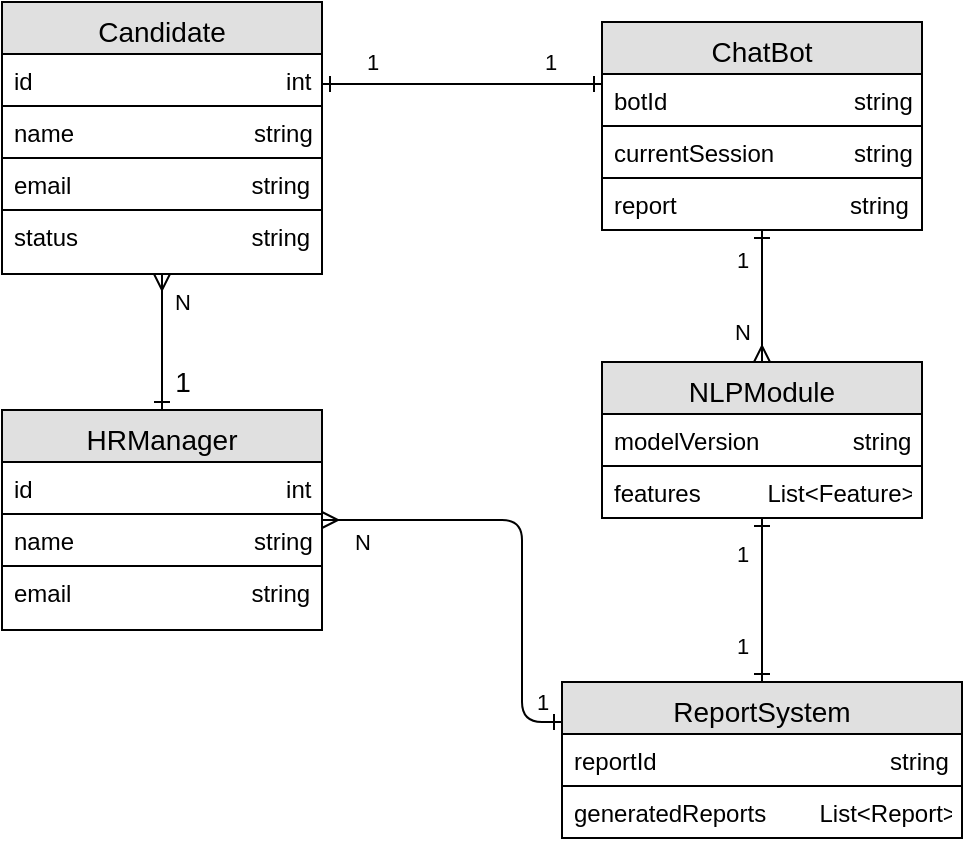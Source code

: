 <mxfile version="25.0.3">
  <diagram name="Page-1" id="e56a1550-8fbb-45ad-956c-1786394a9013">
    <mxGraphModel dx="875" dy="442" grid="1" gridSize="10" guides="1" tooltips="1" connect="1" arrows="1" fold="1" page="1" pageScale="1" pageWidth="1100" pageHeight="850" background="#ffffff" math="0" shadow="0">
      <root>
        <mxCell id="0" />
        <mxCell id="1" parent="0" />
        <mxCell id="2e49270ec7c68f3f-57" value="" style="edgeStyle=orthogonalEdgeStyle;html=1;endArrow=ERone;startArrow=ERone;labelBackgroundColor=none;fontFamily=Verdana;fontSize=14;entryX=1;entryY=0.5;endFill=0;startFill=0;" parent="1" source="qAVVzKeITqAw4RH4U6Hm-8" edge="1">
          <mxGeometry width="100" height="100" relative="1" as="geometry">
            <mxPoint x="660" y="219.958" as="sourcePoint" />
            <mxPoint x="450" y="181" as="targetPoint" />
            <Array as="points">
              <mxPoint x="610" y="181" />
              <mxPoint x="610" y="181" />
            </Array>
          </mxGeometry>
        </mxCell>
        <mxCell id="qAVVzKeITqAw4RH4U6Hm-27" value="1" style="edgeLabel;html=1;align=center;verticalAlign=middle;resizable=0;points=[];" parent="2e49270ec7c68f3f-57" vertex="1" connectable="0">
          <mxGeometry x="0.014" y="-3" relative="1" as="geometry">
            <mxPoint x="-44" y="-8" as="offset" />
          </mxGeometry>
        </mxCell>
        <mxCell id="qAVVzKeITqAw4RH4U6Hm-28" value="1" style="edgeLabel;html=1;align=center;verticalAlign=middle;resizable=0;points=[];" parent="2e49270ec7c68f3f-57" vertex="1" connectable="0">
          <mxGeometry x="0.058" y="1" relative="1" as="geometry">
            <mxPoint x="48" y="-12" as="offset" />
          </mxGeometry>
        </mxCell>
        <mxCell id="2e49270ec7c68f3f-91" value="" style="edgeStyle=orthogonalEdgeStyle;html=1;endArrow=ERmany;endFill=0;labelBackgroundColor=none;fontFamily=Verdana;fontSize=14;startArrow=ERone;startFill=0;" parent="1" source="qAVVzKeITqAw4RH4U6Hm-12" target="qAVVzKeITqAw4RH4U6Hm-1" edge="1">
          <mxGeometry width="100" height="100" relative="1" as="geometry">
            <mxPoint x="370" y="290" as="sourcePoint" />
            <mxPoint x="290" y="181" as="targetPoint" />
            <Array as="points" />
          </mxGeometry>
        </mxCell>
        <mxCell id="qAVVzKeITqAw4RH4U6Hm-24" value="&lt;font style=&quot;font-size: 14px;&quot;&gt;1&lt;/font&gt;" style="edgeLabel;html=1;align=center;verticalAlign=middle;resizable=0;points=[];" parent="2e49270ec7c68f3f-91" vertex="1" connectable="0">
          <mxGeometry x="-0.123" y="-4" relative="1" as="geometry">
            <mxPoint x="6" y="16" as="offset" />
          </mxGeometry>
        </mxCell>
        <mxCell id="qAVVzKeITqAw4RH4U6Hm-26" value="N" style="edgeLabel;html=1;align=center;verticalAlign=middle;resizable=0;points=[];" parent="2e49270ec7c68f3f-91" vertex="1" connectable="0">
          <mxGeometry x="0.367" relative="1" as="geometry">
            <mxPoint x="10" y="-8" as="offset" />
          </mxGeometry>
        </mxCell>
        <mxCell id="qAVVzKeITqAw4RH4U6Hm-1" value="Candidate" style="swimlane;fontStyle=0;align=center;verticalAlign=top;childLayout=stackLayout;horizontal=1;startSize=26;horizontalStack=0;resizeParent=1;resizeLast=0;collapsible=1;marginBottom=0;rounded=0;shadow=0;strokeWidth=1;labelBackgroundColor=none;fillColor=#e0e0e0;fontSize=14;" parent="1" vertex="1">
          <mxGeometry x="290" y="140" width="160" height="136" as="geometry">
            <mxRectangle x="230" y="140" width="160" height="26" as="alternateBounds" />
          </mxGeometry>
        </mxCell>
        <mxCell id="qAVVzKeITqAw4RH4U6Hm-2" value="id                                      int" style="text;align=left;verticalAlign=top;spacingLeft=4;spacingRight=4;overflow=hidden;rotatable=0;points=[[0,0.5],[1,0.5]];portConstraint=eastwest;strokeColor=default;" parent="qAVVzKeITqAw4RH4U6Hm-1" vertex="1">
          <mxGeometry y="26" width="160" height="26" as="geometry" />
        </mxCell>
        <mxCell id="qAVVzKeITqAw4RH4U6Hm-3" value="name                           string" style="text;align=left;verticalAlign=top;spacingLeft=4;spacingRight=4;overflow=hidden;rotatable=0;points=[[0,0.5],[1,0.5]];portConstraint=eastwest;rounded=0;shadow=0;html=0;strokeColor=default;fillColor=none;" parent="qAVVzKeITqAw4RH4U6Hm-1" vertex="1">
          <mxGeometry y="52" width="160" height="26" as="geometry" />
        </mxCell>
        <mxCell id="XOGX8IFcT_ixctKqJWJ6-1" value="email                           string" style="text;align=left;verticalAlign=top;spacingLeft=4;spacingRight=4;overflow=hidden;rotatable=0;points=[[0,0.5],[1,0.5]];portConstraint=eastwest;rounded=0;shadow=0;html=0;strokeColor=default;fillColor=none;" vertex="1" parent="qAVVzKeITqAw4RH4U6Hm-1">
          <mxGeometry y="78" width="160" height="26" as="geometry" />
        </mxCell>
        <mxCell id="qAVVzKeITqAw4RH4U6Hm-4" value="status                          string" style="text;align=left;verticalAlign=top;spacingLeft=4;spacingRight=4;overflow=hidden;rotatable=0;points=[[0,0.5],[1,0.5]];portConstraint=eastwest;rounded=0;shadow=0;html=0;strokeColor=default;" parent="qAVVzKeITqAw4RH4U6Hm-1" vertex="1">
          <mxGeometry y="104" width="160" height="32" as="geometry" />
        </mxCell>
        <mxCell id="qAVVzKeITqAw4RH4U6Hm-8" value="ChatBot" style="swimlane;fontStyle=0;align=center;verticalAlign=top;childLayout=stackLayout;horizontal=1;startSize=26;horizontalStack=0;resizeParent=1;resizeLast=0;collapsible=1;marginBottom=0;rounded=0;shadow=0;strokeWidth=1;labelBackgroundColor=none;fillColor=#e0e0e0;fontSize=14;" parent="1" vertex="1">
          <mxGeometry x="590" y="150" width="160" height="104" as="geometry">
            <mxRectangle x="230" y="140" width="160" height="26" as="alternateBounds" />
          </mxGeometry>
        </mxCell>
        <mxCell id="XOGX8IFcT_ixctKqJWJ6-2" value="botId                            string" style="text;align=left;verticalAlign=top;spacingLeft=4;spacingRight=4;overflow=hidden;rotatable=0;points=[[0,0.5],[1,0.5]];portConstraint=eastwest;strokeColor=default;" vertex="1" parent="qAVVzKeITqAw4RH4U6Hm-8">
          <mxGeometry y="26" width="160" height="26" as="geometry" />
        </mxCell>
        <mxCell id="XOGX8IFcT_ixctKqJWJ6-3" value="currentSession            string" style="text;align=left;verticalAlign=top;spacingLeft=4;spacingRight=4;overflow=hidden;rotatable=0;points=[[0,0.5],[1,0.5]];portConstraint=eastwest;strokeColor=default;" vertex="1" parent="qAVVzKeITqAw4RH4U6Hm-8">
          <mxGeometry y="52" width="160" height="26" as="geometry" />
        </mxCell>
        <mxCell id="qAVVzKeITqAw4RH4U6Hm-9" value="report                          string" style="text;align=left;verticalAlign=top;spacingLeft=4;spacingRight=4;overflow=hidden;rotatable=0;points=[[0,0.5],[1,0.5]];portConstraint=eastwest;strokeColor=default;" parent="qAVVzKeITqAw4RH4U6Hm-8" vertex="1">
          <mxGeometry y="78" width="160" height="26" as="geometry" />
        </mxCell>
        <mxCell id="qAVVzKeITqAw4RH4U6Hm-12" value="HRManager" style="swimlane;fontStyle=0;align=center;verticalAlign=top;childLayout=stackLayout;horizontal=1;startSize=26;horizontalStack=0;resizeParent=1;resizeLast=0;collapsible=1;marginBottom=0;rounded=0;shadow=0;strokeWidth=1;labelBackgroundColor=none;fillColor=#e0e0e0;fontSize=14;" parent="1" vertex="1">
          <mxGeometry x="290" y="344" width="160" height="110" as="geometry">
            <mxRectangle x="230" y="140" width="160" height="26" as="alternateBounds" />
          </mxGeometry>
        </mxCell>
        <mxCell id="qAVVzKeITqAw4RH4U6Hm-13" value="id                                      int" style="text;align=left;verticalAlign=top;spacingLeft=4;spacingRight=4;overflow=hidden;rotatable=0;points=[[0,0.5],[1,0.5]];portConstraint=eastwest;strokeColor=default;" parent="qAVVzKeITqAw4RH4U6Hm-12" vertex="1">
          <mxGeometry y="26" width="160" height="26" as="geometry" />
        </mxCell>
        <mxCell id="qAVVzKeITqAw4RH4U6Hm-14" value="name                           string" style="text;align=left;verticalAlign=top;spacingLeft=4;spacingRight=4;overflow=hidden;rotatable=0;points=[[0,0.5],[1,0.5]];portConstraint=eastwest;rounded=0;shadow=0;html=0;strokeColor=default;fillColor=none;" parent="qAVVzKeITqAw4RH4U6Hm-12" vertex="1">
          <mxGeometry y="52" width="160" height="26" as="geometry" />
        </mxCell>
        <mxCell id="qAVVzKeITqAw4RH4U6Hm-15" value="email                           string" style="text;align=left;verticalAlign=top;spacingLeft=4;spacingRight=4;overflow=hidden;rotatable=0;points=[[0,0.5],[1,0.5]];portConstraint=eastwest;rounded=0;shadow=0;html=0;strokeColor=default;" parent="qAVVzKeITqAw4RH4U6Hm-12" vertex="1">
          <mxGeometry y="78" width="160" height="32" as="geometry" />
        </mxCell>
        <mxCell id="qAVVzKeITqAw4RH4U6Hm-16" value="NLPModule" style="swimlane;fontStyle=0;align=center;verticalAlign=top;childLayout=stackLayout;horizontal=1;startSize=26;horizontalStack=0;resizeParent=1;resizeLast=0;collapsible=1;marginBottom=0;rounded=0;shadow=0;strokeWidth=1;labelBackgroundColor=none;fillColor=#e0e0e0;fontSize=14;" parent="1" vertex="1">
          <mxGeometry x="590" y="320" width="160" height="78" as="geometry">
            <mxRectangle x="230" y="140" width="160" height="26" as="alternateBounds" />
          </mxGeometry>
        </mxCell>
        <mxCell id="qAVVzKeITqAw4RH4U6Hm-17" value="modelVersion              string" style="text;align=left;verticalAlign=top;spacingLeft=4;spacingRight=4;overflow=hidden;rotatable=0;points=[[0,0.5],[1,0.5]];portConstraint=eastwest;strokeColor=default;" parent="qAVVzKeITqAw4RH4U6Hm-16" vertex="1">
          <mxGeometry y="26" width="160" height="26" as="geometry" />
        </mxCell>
        <mxCell id="XOGX8IFcT_ixctKqJWJ6-5" value="features          List&lt;Feature&gt;" style="text;align=left;verticalAlign=top;spacingLeft=4;spacingRight=4;overflow=hidden;rotatable=0;points=[[0,0.5],[1,0.5]];portConstraint=eastwest;strokeColor=default;" vertex="1" parent="qAVVzKeITqAw4RH4U6Hm-16">
          <mxGeometry y="52" width="160" height="26" as="geometry" />
        </mxCell>
        <mxCell id="qAVVzKeITqAw4RH4U6Hm-19" value="" style="edgeStyle=orthogonalEdgeStyle;html=1;endArrow=ERone;startArrow=ERmany;labelBackgroundColor=none;fontFamily=Verdana;fontSize=14;endFill=0;" parent="1" source="qAVVzKeITqAw4RH4U6Hm-16" target="qAVVzKeITqAw4RH4U6Hm-8" edge="1">
          <mxGeometry width="100" height="100" relative="1" as="geometry">
            <mxPoint x="460" y="191" as="sourcePoint" />
            <mxPoint x="570" y="191" as="targetPoint" />
            <Array as="points" />
          </mxGeometry>
        </mxCell>
        <mxCell id="qAVVzKeITqAw4RH4U6Hm-29" value="1" style="edgeLabel;html=1;align=center;verticalAlign=middle;resizable=0;points=[];" parent="qAVVzKeITqAw4RH4U6Hm-19" vertex="1" connectable="0">
          <mxGeometry x="0.19" y="-2" relative="1" as="geometry">
            <mxPoint x="-12" y="-12" as="offset" />
          </mxGeometry>
        </mxCell>
        <mxCell id="qAVVzKeITqAw4RH4U6Hm-30" value="N" style="edgeLabel;html=1;align=center;verticalAlign=middle;resizable=0;points=[];" parent="qAVVzKeITqAw4RH4U6Hm-19" vertex="1" connectable="0">
          <mxGeometry x="0.205" relative="1" as="geometry">
            <mxPoint x="-10" y="25" as="offset" />
          </mxGeometry>
        </mxCell>
        <mxCell id="qAVVzKeITqAw4RH4U6Hm-20" value="ReportSystem" style="swimlane;fontStyle=0;align=center;verticalAlign=top;childLayout=stackLayout;horizontal=1;startSize=26;horizontalStack=0;resizeParent=1;resizeLast=0;collapsible=1;marginBottom=0;rounded=0;shadow=0;strokeWidth=1;labelBackgroundColor=none;fillColor=#e0e0e0;fontSize=14;" parent="1" vertex="1">
          <mxGeometry x="570" y="480" width="200" height="78" as="geometry">
            <mxRectangle x="230" y="140" width="160" height="26" as="alternateBounds" />
          </mxGeometry>
        </mxCell>
        <mxCell id="qAVVzKeITqAw4RH4U6Hm-21" value="reportId                                   string" style="text;align=left;verticalAlign=top;spacingLeft=4;spacingRight=4;overflow=hidden;rotatable=0;points=[[0,0.5],[1,0.5]];portConstraint=eastwest;strokeColor=default;" parent="qAVVzKeITqAw4RH4U6Hm-20" vertex="1">
          <mxGeometry y="26" width="200" height="26" as="geometry" />
        </mxCell>
        <mxCell id="XOGX8IFcT_ixctKqJWJ6-4" value="generatedReports        List&lt;Report&gt;" style="text;align=left;verticalAlign=top;spacingLeft=4;spacingRight=4;overflow=hidden;rotatable=0;points=[[0,0.5],[1,0.5]];portConstraint=eastwest;strokeColor=default;" vertex="1" parent="qAVVzKeITqAw4RH4U6Hm-20">
          <mxGeometry y="52" width="200" height="26" as="geometry" />
        </mxCell>
        <mxCell id="qAVVzKeITqAw4RH4U6Hm-31" value="" style="edgeStyle=orthogonalEdgeStyle;html=1;endArrow=ERone;startArrow=ERone;labelBackgroundColor=none;fontFamily=Verdana;fontSize=14;endFill=0;startFill=0;" parent="1" source="qAVVzKeITqAw4RH4U6Hm-20" target="qAVVzKeITqAw4RH4U6Hm-16" edge="1">
          <mxGeometry width="100" height="100" relative="1" as="geometry">
            <mxPoint x="570" y="191" as="sourcePoint" />
            <mxPoint x="460" y="191" as="targetPoint" />
            <Array as="points" />
          </mxGeometry>
        </mxCell>
        <mxCell id="qAVVzKeITqAw4RH4U6Hm-32" value="1" style="edgeLabel;html=1;align=center;verticalAlign=middle;resizable=0;points=[];" parent="qAVVzKeITqAw4RH4U6Hm-31" vertex="1" connectable="0">
          <mxGeometry x="0.014" y="-3" relative="1" as="geometry">
            <mxPoint x="-13" y="23" as="offset" />
          </mxGeometry>
        </mxCell>
        <mxCell id="qAVVzKeITqAw4RH4U6Hm-33" value="1" style="edgeLabel;html=1;align=center;verticalAlign=middle;resizable=0;points=[];" parent="qAVVzKeITqAw4RH4U6Hm-31" vertex="1" connectable="0">
          <mxGeometry x="0.058" y="1" relative="1" as="geometry">
            <mxPoint x="-9" y="-21" as="offset" />
          </mxGeometry>
        </mxCell>
        <mxCell id="qAVVzKeITqAw4RH4U6Hm-34" value="" style="edgeStyle=orthogonalEdgeStyle;html=1;endArrow=ERone;startArrow=ERmany;labelBackgroundColor=none;fontFamily=Verdana;fontSize=14;endFill=0;" parent="1" source="qAVVzKeITqAw4RH4U6Hm-12" target="qAVVzKeITqAw4RH4U6Hm-20" edge="1">
          <mxGeometry width="100" height="100" relative="1" as="geometry">
            <mxPoint x="650" y="212" as="sourcePoint" />
            <mxPoint x="650" y="290" as="targetPoint" />
            <Array as="points">
              <mxPoint x="550" y="399" />
              <mxPoint x="550" y="500" />
            </Array>
          </mxGeometry>
        </mxCell>
        <mxCell id="qAVVzKeITqAw4RH4U6Hm-35" value="1" style="edgeLabel;html=1;align=center;verticalAlign=middle;resizable=0;points=[];" parent="qAVVzKeITqAw4RH4U6Hm-34" vertex="1" connectable="0">
          <mxGeometry x="0.19" y="-2" relative="1" as="geometry">
            <mxPoint x="12" y="59" as="offset" />
          </mxGeometry>
        </mxCell>
        <mxCell id="qAVVzKeITqAw4RH4U6Hm-36" value="N" style="edgeLabel;html=1;align=center;verticalAlign=middle;resizable=0;points=[];" parent="qAVVzKeITqAw4RH4U6Hm-34" vertex="1" connectable="0">
          <mxGeometry x="0.205" relative="1" as="geometry">
            <mxPoint x="-80" y="-22" as="offset" />
          </mxGeometry>
        </mxCell>
      </root>
    </mxGraphModel>
  </diagram>
</mxfile>

